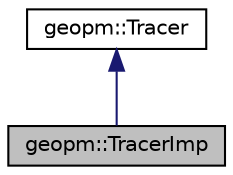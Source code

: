 digraph "geopm::TracerImp"
{
 // LATEX_PDF_SIZE
  edge [fontname="Helvetica",fontsize="10",labelfontname="Helvetica",labelfontsize="10"];
  node [fontname="Helvetica",fontsize="10",shape=record];
  Node1 [label="geopm::TracerImp",height=0.2,width=0.4,color="black", fillcolor="grey75", style="filled", fontcolor="black",tooltip="Class used to write a trace of the telemetry and policy."];
  Node2 -> Node1 [dir="back",color="midnightblue",fontsize="10",style="solid",fontname="Helvetica"];
  Node2 [label="geopm::Tracer",height=0.2,width=0.4,color="black", fillcolor="white", style="filled",URL="$classgeopm_1_1_tracer.html",tooltip="Abstract base class for the Tracer object defines the interface."];
}
